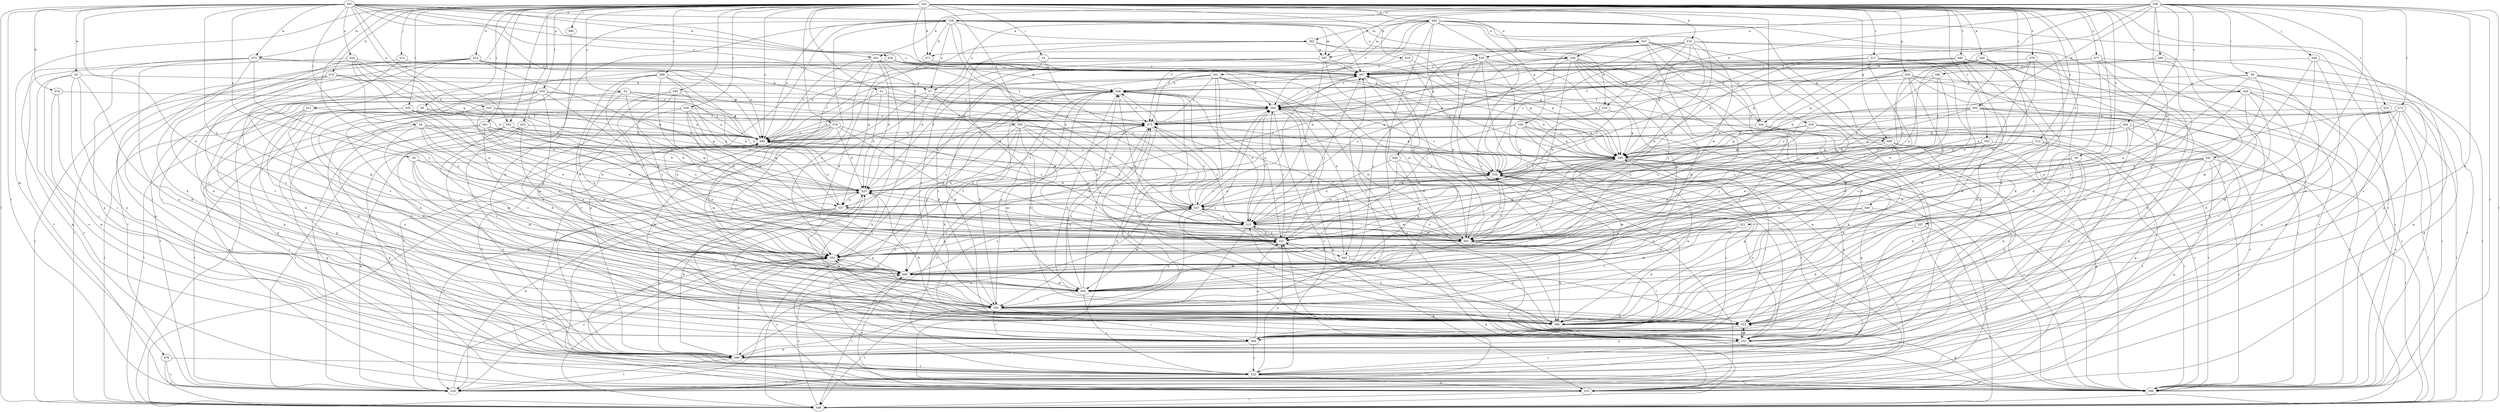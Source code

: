 strict digraph  {
S42;
S97;
S36;
S83;
S38;
S47;
S62;
S31;
S10;
S18;
S71;
S41;
S23;
S88;
S95;
S56;
S64;
S14;
S52;
S54;
S43;
S8;
S90;
S61;
S72;
S75;
S59;
S85;
S70;
S74;
S16;
S63;
S46;
S80;
S3;
S9;
S66;
S11;
S13;
S58;
S94;
S87;
S69;
S51;
S86;
S55;
S76;
S45;
S4;
S48;
S78;
S21;
S67;
S65;
S49;
S89;
S0;
S79;
S24;
S7;
S19;
S32;
S28;
S40;
S30;
S96;
S68;
S37;
S33;
S1;
S98;
S35;
S77;
S22;
S50;
S57;
S6;
S26;
S25;
S39;
S29;
S27;
S60;
S93;
S20;
S17;
S82;
S73;
S5;
S84;
S91;
S92;
S15;
S12;
S81;
S53;
S2;
S99;
S44;
S34;
S42 -> S83  [label=a];
S42 -> S10  [label=b];
S42 -> S18  [label=b];
S42 -> S71  [label=b];
S42 -> S88  [label=c];
S42 -> S95  [label=c];
S42 -> S56  [label=c];
S42 -> S14  [label=d];
S42 -> S54  [label=e];
S42 -> S61  [label=f];
S42 -> S59  [label=g];
S42 -> S85  [label=g];
S42 -> S70  [label=h];
S42 -> S80  [label=i];
S42 -> S3  [label=i];
S42 -> S11  [label=j];
S42 -> S13  [label=j];
S42 -> S69  [label=k];
S42 -> S55  [label=l];
S42 -> S76  [label=l];
S42 -> S45  [label=l];
S42 -> S78  [label=m];
S42 -> S49  [label=n];
S42 -> S89  [label=n];
S42 -> S0  [label=o];
S42 -> S79  [label=o];
S42 -> S68  [label=q];
S42 -> S1  [label=r];
S42 -> S35  [label=s];
S42 -> S77  [label=s];
S42 -> S22  [label=s];
S42 -> S50  [label=t];
S42 -> S57  [label=t];
S42 -> S6  [label=t];
S42 -> S25  [label=u];
S42 -> S60  [label=v];
S42 -> S93  [label=v];
S42 -> S20  [label=v];
S42 -> S17  [label=v];
S42 -> S73  [label=w];
S42 -> S92  [label=x];
S42 -> S12  [label=y];
S42 -> S81  [label=y];
S42 -> S53  [label=y];
S42 -> S2  [label=z];
S97 -> S38  [label=a];
S97 -> S64  [label=c];
S97 -> S54  [label=e];
S97 -> S43  [label=e];
S97 -> S8  [label=e];
S97 -> S90  [label=e];
S97 -> S74  [label=h];
S97 -> S51  [label=k];
S97 -> S4  [label=l];
S97 -> S48  [label=l];
S97 -> S24  [label=o];
S97 -> S7  [label=o];
S97 -> S28  [label=p];
S97 -> S68  [label=q];
S97 -> S26  [label=t];
S97 -> S39  [label=u];
S97 -> S73  [label=w];
S97 -> S5  [label=w];
S97 -> S92  [label=x];
S97 -> S53  [label=y];
S36 -> S38  [label=a];
S36 -> S64  [label=c];
S36 -> S72  [label=f];
S36 -> S75  [label=f];
S36 -> S16  [label=h];
S36 -> S9  [label=i];
S36 -> S66  [label=i];
S36 -> S58  [label=j];
S36 -> S94  [label=j];
S36 -> S51  [label=k];
S36 -> S86  [label=k];
S36 -> S48  [label=l];
S36 -> S21  [label=m];
S36 -> S67  [label=m];
S36 -> S98  [label=r];
S36 -> S39  [label=u];
S36 -> S29  [label=u];
S36 -> S84  [label=w];
S36 -> S99  [label=z];
S36 -> S44  [label=z];
S83 -> S47  [label=a];
S83 -> S62  [label=a];
S83 -> S75  [label=f];
S83 -> S48  [label=l];
S83 -> S67  [label=m];
S83 -> S7  [label=o];
S83 -> S40  [label=p];
S83 -> S30  [label=p];
S83 -> S68  [label=q];
S83 -> S37  [label=q];
S83 -> S98  [label=r];
S83 -> S22  [label=s];
S83 -> S82  [label=v];
S83 -> S91  [label=w];
S38 -> S62  [label=a];
S38 -> S71  [label=b];
S38 -> S66  [label=i];
S38 -> S87  [label=j];
S38 -> S48  [label=l];
S38 -> S67  [label=m];
S38 -> S89  [label=n];
S38 -> S7  [label=o];
S38 -> S19  [label=o];
S38 -> S26  [label=t];
S38 -> S27  [label=u];
S38 -> S82  [label=v];
S38 -> S15  [label=x];
S38 -> S44  [label=z];
S47 -> S87  [label=j];
S47 -> S86  [label=k];
S47 -> S19  [label=o];
S47 -> S32  [label=o];
S47 -> S96  [label=p];
S47 -> S53  [label=y];
S47 -> S44  [label=z];
S47 -> S34  [label=z];
S62 -> S31  [label=a];
S62 -> S85  [label=g];
S62 -> S16  [label=h];
S62 -> S67  [label=m];
S62 -> S37  [label=q];
S31 -> S64  [label=c];
S31 -> S85  [label=g];
S31 -> S63  [label=h];
S31 -> S87  [label=j];
S31 -> S15  [label=x];
S31 -> S53  [label=y];
S10 -> S31  [label=a];
S10 -> S71  [label=b];
S10 -> S52  [label=d];
S10 -> S75  [label=f];
S10 -> S85  [label=g];
S10 -> S66  [label=i];
S10 -> S37  [label=q];
S10 -> S91  [label=w];
S10 -> S15  [label=x];
S10 -> S34  [label=z];
S18 -> S41  [label=b];
S18 -> S85  [label=g];
S18 -> S34  [label=z];
S71 -> S90  [label=e];
S71 -> S87  [label=j];
S41 -> S31  [label=a];
S41 -> S75  [label=f];
S41 -> S63  [label=h];
S41 -> S46  [label=h];
S41 -> S86  [label=k];
S41 -> S98  [label=r];
S41 -> S27  [label=u];
S41 -> S82  [label=v];
S41 -> S91  [label=w];
S23 -> S64  [label=c];
S23 -> S75  [label=f];
S23 -> S66  [label=i];
S23 -> S37  [label=q];
S23 -> S26  [label=t];
S23 -> S27  [label=u];
S88 -> S90  [label=e];
S88 -> S46  [label=h];
S88 -> S37  [label=q];
S88 -> S27  [label=u];
S88 -> S82  [label=v];
S88 -> S91  [label=w];
S88 -> S53  [label=y];
S95 -> S23  [label=b];
S95 -> S46  [label=h];
S95 -> S91  [label=w];
S95 -> S15  [label=x];
S56 -> S31  [label=a];
S56 -> S75  [label=f];
S56 -> S89  [label=n];
S56 -> S37  [label=q];
S56 -> S98  [label=r];
S56 -> S82  [label=v];
S56 -> S15  [label=x];
S64 -> S75  [label=f];
S64 -> S87  [label=j];
S64 -> S89  [label=n];
S64 -> S33  [label=q];
S64 -> S22  [label=s];
S64 -> S91  [label=w];
S14 -> S23  [label=b];
S14 -> S52  [label=d];
S14 -> S75  [label=f];
S14 -> S66  [label=i];
S14 -> S87  [label=j];
S14 -> S48  [label=l];
S14 -> S89  [label=n];
S14 -> S26  [label=t];
S52 -> S66  [label=i];
S52 -> S32  [label=o];
S52 -> S96  [label=p];
S54 -> S23  [label=b];
S54 -> S65  [label=m];
S54 -> S89  [label=n];
S54 -> S98  [label=r];
S54 -> S82  [label=v];
S54 -> S34  [label=z];
S43 -> S75  [label=f];
S43 -> S89  [label=n];
S43 -> S33  [label=q];
S43 -> S91  [label=w];
S8 -> S65  [label=m];
S8 -> S32  [label=o];
S8 -> S91  [label=w];
S8 -> S53  [label=y];
S8 -> S34  [label=z];
S90 -> S48  [label=l];
S90 -> S65  [label=m];
S90 -> S27  [label=u];
S90 -> S34  [label=z];
S61 -> S31  [label=a];
S61 -> S23  [label=b];
S61 -> S90  [label=e];
S61 -> S66  [label=i];
S61 -> S89  [label=n];
S61 -> S33  [label=q];
S61 -> S15  [label=x];
S72 -> S31  [label=a];
S72 -> S52  [label=d];
S72 -> S75  [label=f];
S72 -> S85  [label=g];
S72 -> S86  [label=k];
S72 -> S48  [label=l];
S72 -> S65  [label=m];
S72 -> S98  [label=r];
S75 -> S89  [label=n];
S75 -> S27  [label=u];
S75 -> S82  [label=v];
S75 -> S15  [label=x];
S59 -> S31  [label=a];
S59 -> S52  [label=d];
S59 -> S75  [label=f];
S59 -> S46  [label=h];
S59 -> S48  [label=l];
S59 -> S98  [label=r];
S59 -> S82  [label=v];
S59 -> S53  [label=y];
S85 -> S64  [label=c];
S85 -> S46  [label=h];
S85 -> S66  [label=i];
S85 -> S86  [label=k];
S85 -> S65  [label=m];
S85 -> S32  [label=o];
S85 -> S96  [label=p];
S85 -> S98  [label=r];
S85 -> S27  [label=u];
S85 -> S34  [label=z];
S70 -> S31  [label=a];
S70 -> S46  [label=h];
S70 -> S48  [label=l];
S70 -> S96  [label=p];
S70 -> S82  [label=v];
S70 -> S53  [label=y];
S74 -> S64  [label=c];
S74 -> S66  [label=i];
S74 -> S96  [label=p];
S16 -> S75  [label=f];
S16 -> S85  [label=g];
S16 -> S15  [label=x];
S63 -> S64  [label=c];
S63 -> S33  [label=q];
S63 -> S34  [label=z];
S46 -> S64  [label=c];
S46 -> S52  [label=d];
S46 -> S90  [label=e];
S46 -> S75  [label=f];
S46 -> S86  [label=k];
S46 -> S32  [label=o];
S46 -> S22  [label=s];
S46 -> S82  [label=v];
S46 -> S15  [label=x];
S46 -> S53  [label=y];
S80 -> S86  [label=k];
S3 -> S23  [label=b];
S3 -> S85  [label=g];
S3 -> S87  [label=j];
S3 -> S27  [label=u];
S3 -> S82  [label=v];
S9 -> S31  [label=a];
S9 -> S46  [label=h];
S9 -> S48  [label=l];
S9 -> S33  [label=q];
S9 -> S98  [label=r];
S9 -> S27  [label=u];
S9 -> S53  [label=y];
S66 -> S31  [label=a];
S66 -> S96  [label=p];
S66 -> S22  [label=s];
S66 -> S82  [label=v];
S66 -> S34  [label=z];
S11 -> S52  [label=d];
S11 -> S75  [label=f];
S11 -> S48  [label=l];
S11 -> S32  [label=o];
S11 -> S96  [label=p];
S13 -> S66  [label=i];
S13 -> S87  [label=j];
S13 -> S82  [label=v];
S58 -> S52  [label=d];
S58 -> S87  [label=j];
S58 -> S65  [label=m];
S58 -> S96  [label=p];
S58 -> S82  [label=v];
S94 -> S85  [label=g];
S94 -> S89  [label=n];
S94 -> S32  [label=o];
S94 -> S22  [label=s];
S94 -> S91  [label=w];
S94 -> S34  [label=z];
S87 -> S46  [label=h];
S87 -> S82  [label=v];
S69 -> S31  [label=a];
S69 -> S23  [label=b];
S69 -> S85  [label=g];
S69 -> S87  [label=j];
S69 -> S65  [label=m];
S69 -> S32  [label=o];
S69 -> S27  [label=u];
S69 -> S15  [label=x];
S51 -> S23  [label=b];
S51 -> S87  [label=j];
S51 -> S48  [label=l];
S51 -> S89  [label=n];
S51 -> S96  [label=p];
S51 -> S22  [label=s];
S51 -> S53  [label=y];
S86 -> S31  [label=a];
S86 -> S23  [label=b];
S86 -> S85  [label=g];
S55 -> S31  [label=a];
S55 -> S23  [label=b];
S55 -> S75  [label=f];
S55 -> S48  [label=l];
S55 -> S98  [label=r];
S55 -> S53  [label=y];
S76 -> S31  [label=a];
S76 -> S23  [label=b];
S76 -> S90  [label=e];
S76 -> S86  [label=k];
S76 -> S65  [label=m];
S76 -> S89  [label=n];
S76 -> S22  [label=s];
S76 -> S15  [label=x];
S45 -> S64  [label=c];
S45 -> S52  [label=d];
S45 -> S90  [label=e];
S45 -> S89  [label=n];
S45 -> S91  [label=w];
S45 -> S53  [label=y];
S4 -> S31  [label=a];
S4 -> S90  [label=e];
S4 -> S89  [label=n];
S4 -> S26  [label=t];
S4 -> S15  [label=x];
S4 -> S53  [label=y];
S4 -> S34  [label=z];
S48 -> S90  [label=e];
S78 -> S48  [label=l];
S78 -> S22  [label=s];
S78 -> S26  [label=t];
S21 -> S31  [label=a];
S21 -> S86  [label=k];
S21 -> S65  [label=m];
S21 -> S82  [label=v];
S21 -> S53  [label=y];
S67 -> S23  [label=b];
S67 -> S87  [label=j];
S67 -> S86  [label=k];
S67 -> S89  [label=n];
S67 -> S15  [label=x];
S65 -> S31  [label=a];
S65 -> S75  [label=f];
S65 -> S46  [label=h];
S65 -> S22  [label=s];
S65 -> S82  [label=v];
S49 -> S65  [label=m];
S49 -> S98  [label=r];
S49 -> S15  [label=x];
S89 -> S85  [label=g];
S89 -> S87  [label=j];
S89 -> S27  [label=u];
S89 -> S15  [label=x];
S0 -> S31  [label=a];
S0 -> S52  [label=d];
S0 -> S32  [label=o];
S0 -> S34  [label=z];
S79 -> S31  [label=a];
S79 -> S85  [label=g];
S79 -> S87  [label=j];
S79 -> S22  [label=s];
S79 -> S91  [label=w];
S24 -> S23  [label=b];
S24 -> S85  [label=g];
S24 -> S87  [label=j];
S24 -> S89  [label=n];
S24 -> S26  [label=t];
S24 -> S82  [label=v];
S24 -> S34  [label=z];
S7 -> S64  [label=c];
S7 -> S96  [label=p];
S7 -> S33  [label=q];
S7 -> S91  [label=w];
S7 -> S34  [label=z];
S19 -> S90  [label=e];
S19 -> S85  [label=g];
S19 -> S66  [label=i];
S19 -> S87  [label=j];
S19 -> S32  [label=o];
S19 -> S33  [label=q];
S19 -> S91  [label=w];
S32 -> S23  [label=b];
S32 -> S52  [label=d];
S32 -> S75  [label=f];
S32 -> S22  [label=s];
S32 -> S15  [label=x];
S32 -> S53  [label=y];
S28 -> S75  [label=f];
S28 -> S85  [label=g];
S28 -> S46  [label=h];
S28 -> S87  [label=j];
S28 -> S65  [label=m];
S40 -> S31  [label=a];
S40 -> S90  [label=e];
S40 -> S15  [label=x];
S40 -> S34  [label=z];
S30 -> S31  [label=a];
S30 -> S85  [label=g];
S30 -> S48  [label=l];
S30 -> S89  [label=n];
S30 -> S98  [label=r];
S30 -> S26  [label=t];
S30 -> S34  [label=z];
S96 -> S23  [label=b];
S96 -> S64  [label=c];
S96 -> S89  [label=n];
S96 -> S22  [label=s];
S96 -> S26  [label=t];
S96 -> S53  [label=y];
S68 -> S90  [label=e];
S68 -> S85  [label=g];
S68 -> S96  [label=p];
S68 -> S33  [label=q];
S68 -> S98  [label=r];
S68 -> S27  [label=u];
S37 -> S31  [label=a];
S37 -> S66  [label=i];
S37 -> S86  [label=k];
S37 -> S89  [label=n];
S37 -> S96  [label=p];
S37 -> S98  [label=r];
S37 -> S34  [label=z];
S33 -> S46  [label=h];
S33 -> S87  [label=j];
S33 -> S48  [label=l];
S33 -> S53  [label=y];
S1 -> S23  [label=b];
S1 -> S64  [label=c];
S1 -> S26  [label=t];
S1 -> S15  [label=x];
S98 -> S52  [label=d];
S98 -> S90  [label=e];
S35 -> S90  [label=e];
S35 -> S85  [label=g];
S35 -> S66  [label=i];
S35 -> S89  [label=n];
S35 -> S98  [label=r];
S35 -> S15  [label=x];
S35 -> S34  [label=z];
S77 -> S64  [label=c];
S77 -> S66  [label=i];
S77 -> S87  [label=j];
S77 -> S86  [label=k];
S77 -> S33  [label=q];
S77 -> S26  [label=t];
S22 -> S31  [label=a];
S22 -> S33  [label=q];
S22 -> S98  [label=r];
S22 -> S26  [label=t];
S50 -> S31  [label=a];
S50 -> S64  [label=c];
S50 -> S86  [label=k];
S50 -> S48  [label=l];
S50 -> S65  [label=m];
S50 -> S89  [label=n];
S50 -> S96  [label=p];
S50 -> S26  [label=t];
S57 -> S31  [label=a];
S57 -> S86  [label=k];
S57 -> S33  [label=q];
S6 -> S23  [label=b];
S6 -> S52  [label=d];
S6 -> S75  [label=f];
S6 -> S86  [label=k];
S6 -> S96  [label=p];
S26 -> S31  [label=a];
S26 -> S23  [label=b];
S26 -> S75  [label=f];
S26 -> S89  [label=n];
S26 -> S53  [label=y];
S26 -> S34  [label=z];
S25 -> S90  [label=e];
S25 -> S85  [label=g];
S25 -> S89  [label=n];
S25 -> S33  [label=q];
S25 -> S26  [label=t];
S39 -> S23  [label=b];
S39 -> S64  [label=c];
S39 -> S52  [label=d];
S39 -> S90  [label=e];
S39 -> S87  [label=j];
S39 -> S65  [label=m];
S39 -> S32  [label=o];
S39 -> S98  [label=r];
S39 -> S91  [label=w];
S39 -> S15  [label=x];
S39 -> S53  [label=y];
S29 -> S64  [label=c];
S29 -> S52  [label=d];
S29 -> S66  [label=i];
S29 -> S86  [label=k];
S29 -> S96  [label=p];
S29 -> S98  [label=r];
S29 -> S53  [label=y];
S29 -> S34  [label=z];
S27 -> S23  [label=b];
S27 -> S52  [label=d];
S27 -> S46  [label=h];
S27 -> S87  [label=j];
S27 -> S86  [label=k];
S27 -> S65  [label=m];
S27 -> S96  [label=p];
S27 -> S91  [label=w];
S27 -> S15  [label=x];
S60 -> S64  [label=c];
S60 -> S52  [label=d];
S60 -> S75  [label=f];
S60 -> S87  [label=j];
S60 -> S86  [label=k];
S60 -> S98  [label=r];
S60 -> S91  [label=w];
S60 -> S34  [label=z];
S93 -> S85  [label=g];
S93 -> S86  [label=k];
S93 -> S48  [label=l];
S93 -> S91  [label=w];
S20 -> S75  [label=f];
S20 -> S48  [label=l];
S20 -> S98  [label=r];
S17 -> S64  [label=c];
S17 -> S90  [label=e];
S17 -> S85  [label=g];
S17 -> S87  [label=j];
S17 -> S32  [label=o];
S17 -> S98  [label=r];
S17 -> S91  [label=w];
S82 -> S64  [label=c];
S82 -> S52  [label=d];
S82 -> S46  [label=h];
S82 -> S66  [label=i];
S82 -> S87  [label=j];
S82 -> S86  [label=k];
S82 -> S48  [label=l];
S82 -> S53  [label=y];
S73 -> S87  [label=j];
S73 -> S86  [label=k];
S73 -> S89  [label=n];
S73 -> S32  [label=o];
S73 -> S96  [label=p];
S73 -> S33  [label=q];
S73 -> S53  [label=y];
S5 -> S52  [label=d];
S5 -> S46  [label=h];
S5 -> S66  [label=i];
S5 -> S32  [label=o];
S5 -> S98  [label=r];
S5 -> S22  [label=s];
S84 -> S23  [label=b];
S84 -> S75  [label=f];
S84 -> S85  [label=g];
S84 -> S66  [label=i];
S84 -> S98  [label=r];
S84 -> S26  [label=t];
S84 -> S34  [label=z];
S91 -> S90  [label=e];
S91 -> S75  [label=f];
S91 -> S46  [label=h];
S91 -> S66  [label=i];
S91 -> S87  [label=j];
S91 -> S86  [label=k];
S91 -> S65  [label=m];
S91 -> S27  [label=u];
S91 -> S34  [label=z];
S92 -> S31  [label=a];
S92 -> S85  [label=g];
S92 -> S86  [label=k];
S92 -> S65  [label=m];
S92 -> S89  [label=n];
S92 -> S33  [label=q];
S92 -> S22  [label=s];
S92 -> S15  [label=x];
S92 -> S34  [label=z];
S15 -> S31  [label=a];
S15 -> S64  [label=c];
S15 -> S32  [label=o];
S15 -> S82  [label=v];
S15 -> S91  [label=w];
S15 -> S53  [label=y];
S12 -> S85  [label=g];
S12 -> S32  [label=o];
S12 -> S26  [label=t];
S12 -> S27  [label=u];
S12 -> S91  [label=w];
S81 -> S86  [label=k];
S81 -> S48  [label=l];
S81 -> S96  [label=p];
S81 -> S33  [label=q];
S81 -> S98  [label=r];
S81 -> S82  [label=v];
S81 -> S91  [label=w];
S81 -> S34  [label=z];
S53 -> S23  [label=b];
S53 -> S90  [label=e];
S53 -> S75  [label=f];
S53 -> S85  [label=g];
S53 -> S48  [label=l];
S53 -> S89  [label=n];
S53 -> S26  [label=t];
S2 -> S23  [label=b];
S2 -> S64  [label=c];
S2 -> S90  [label=e];
S2 -> S75  [label=f];
S2 -> S86  [label=k];
S2 -> S91  [label=w];
S99 -> S64  [label=c];
S99 -> S90  [label=e];
S99 -> S87  [label=j];
S99 -> S33  [label=q];
S44 -> S86  [label=k];
S44 -> S89  [label=n];
S44 -> S98  [label=r];
S44 -> S53  [label=y];
S34 -> S23  [label=b];
S34 -> S64  [label=c];
S34 -> S32  [label=o];
S34 -> S98  [label=r];
S34 -> S27  [label=u];
S34 -> S15  [label=x];
}

